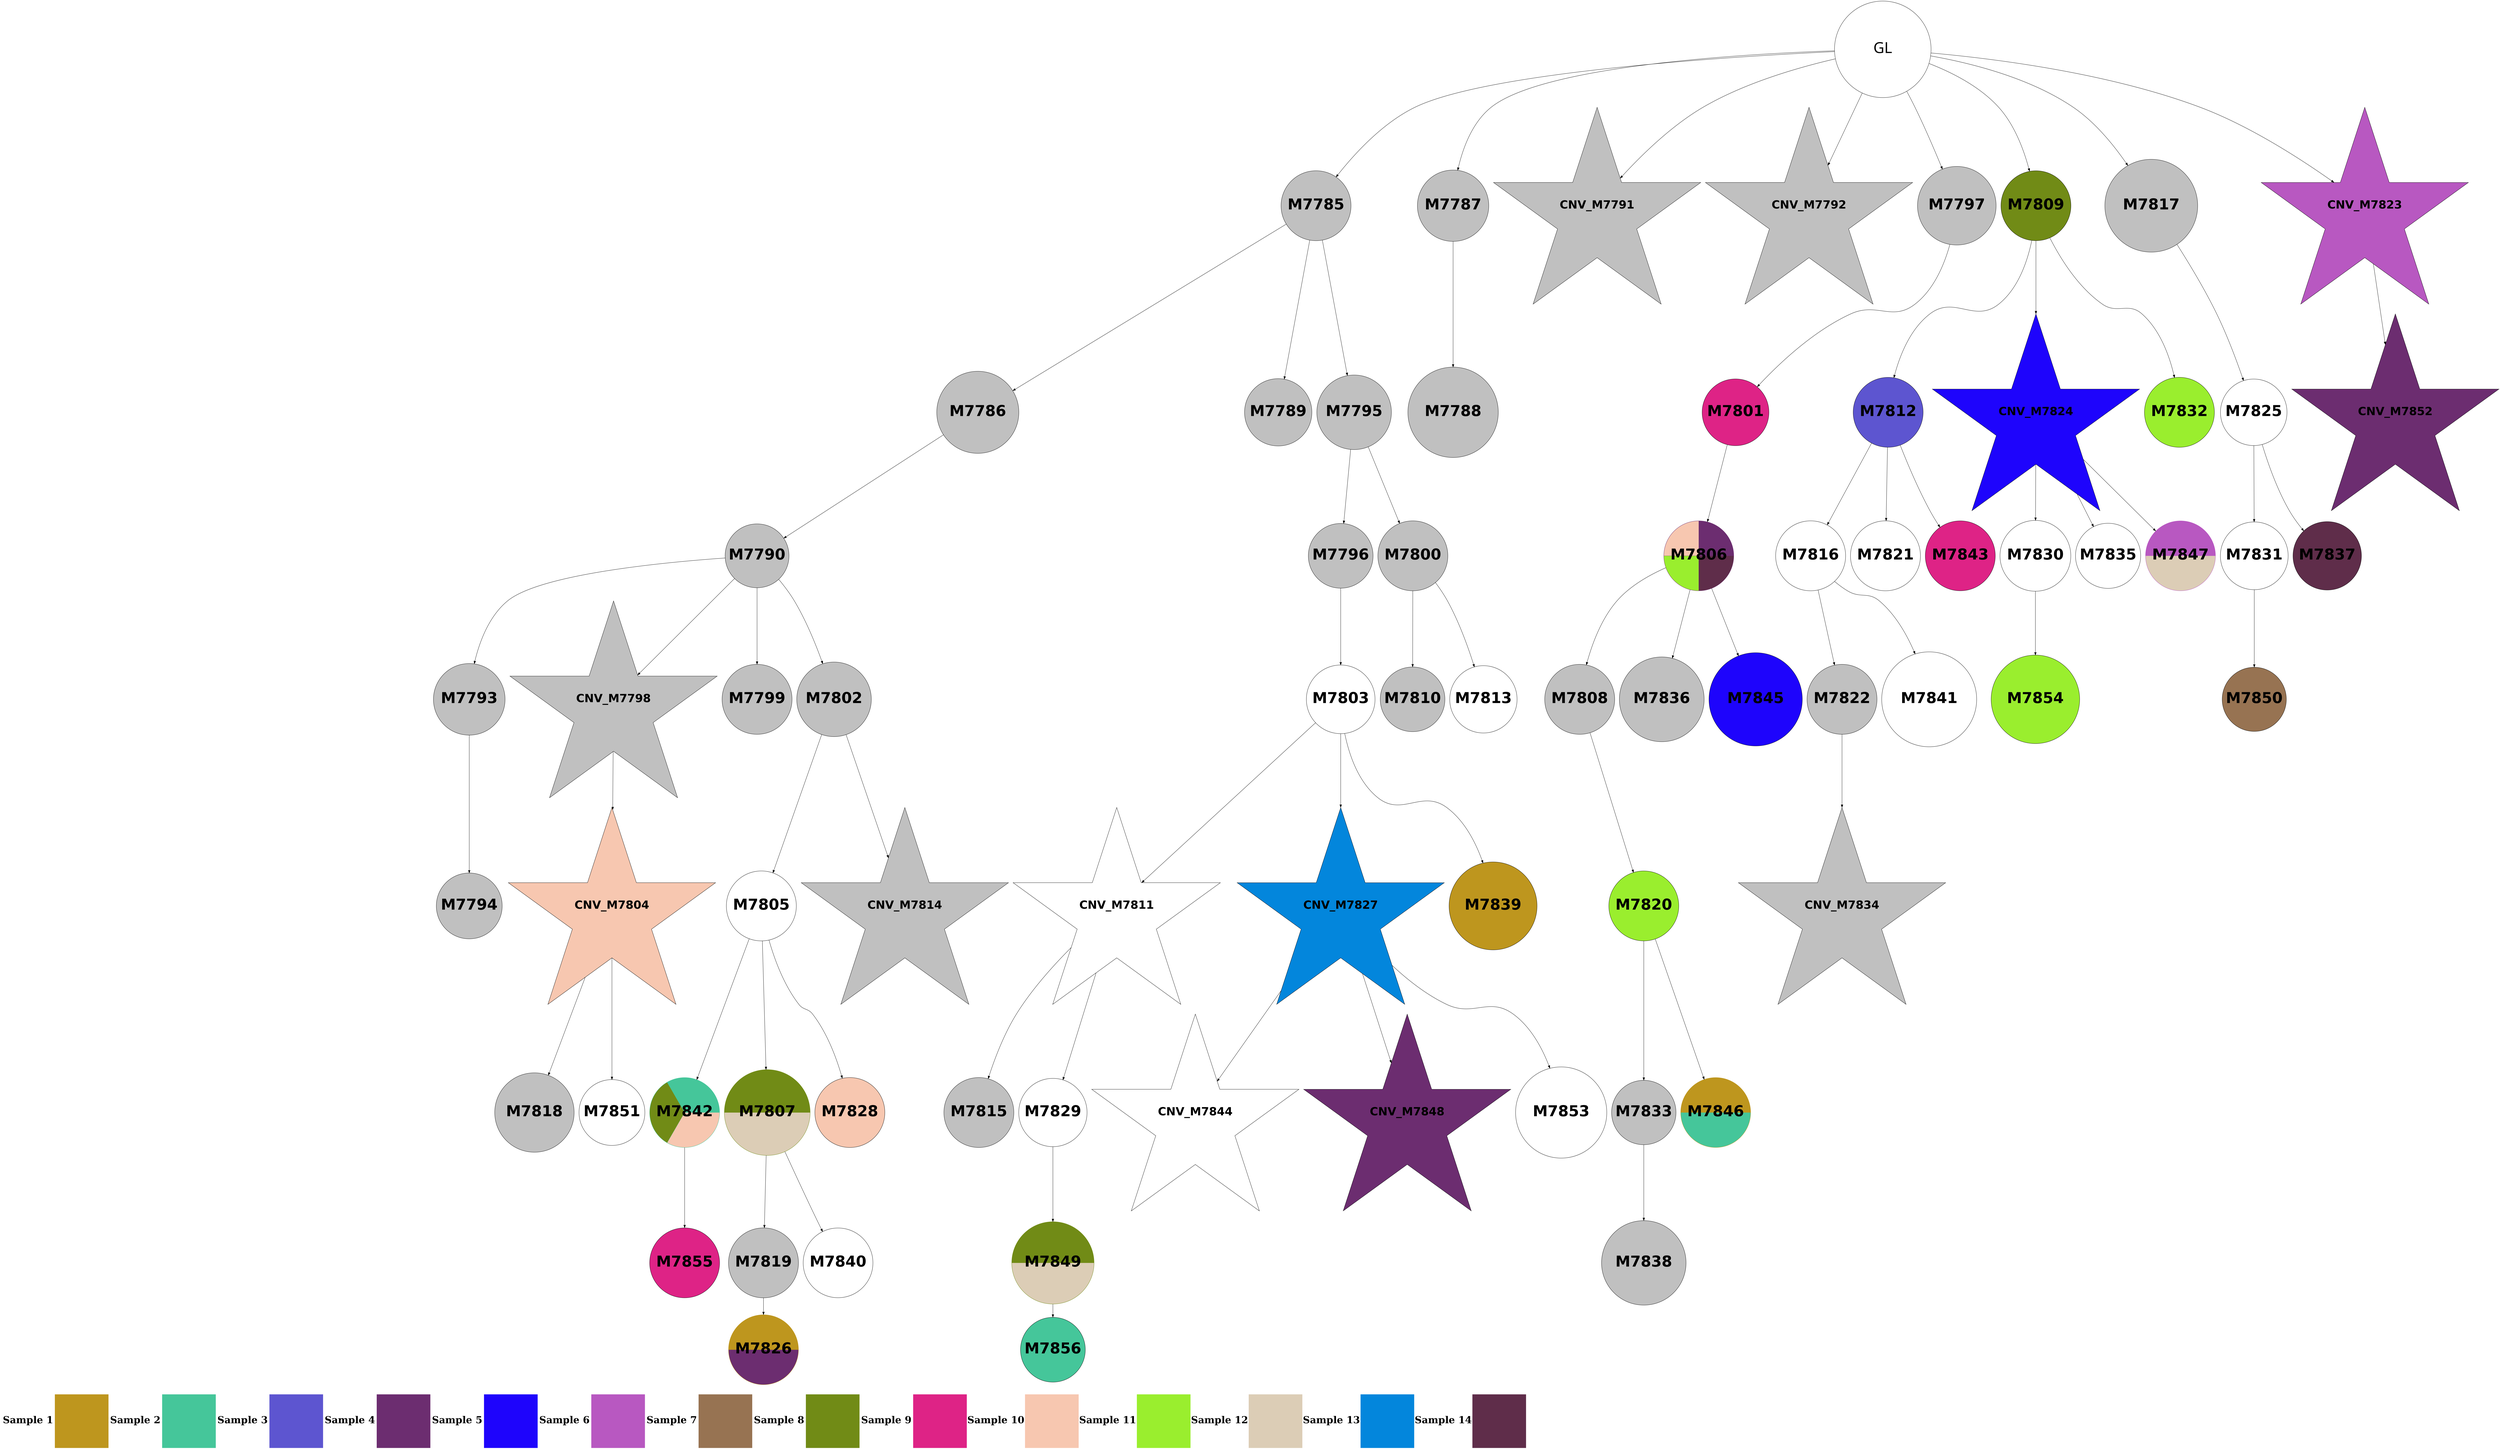 digraph G { 
rankdir=TB;
7878 -> 7891;
7820 -> 7821;
7820 -> 7823;
7820 -> 7827;
7820 -> 7828;
7820 -> 7833;
7820 -> 7845;
7820 -> 7853;
7820 -> 7859;
7821 -> 7822;
7821 -> 7825;
7821 -> 7831;
7885 -> 7892;
7822 -> 7826;
7823 -> 7824;
7826 -> 7829;
7826 -> 7834;
7826 -> 7835;
7826 -> 7838;
7829 -> 7830;
7831 -> 7832;
7831 -> 7836;
7832 -> 7839;
7833 -> 7837;
7834 -> 7840;
7836 -> 7846;
7836 -> 7849;
7837 -> 7842;
7838 -> 7841;
7838 -> 7850;
7839 -> 7847;
7839 -> 7863;
7839 -> 7875;
7840 -> 7854;
7840 -> 7887;
7841 -> 7843;
7841 -> 7864;
7841 -> 7878;
7842 -> 7844;
7842 -> 7872;
7842 -> 7881;
7843 -> 7855;
7843 -> 7876;
7844 -> 7856;
7845 -> 7848;
7845 -> 7860;
7845 -> 7868;
7847 -> 7851;
7847 -> 7865;
7848 -> 7852;
7848 -> 7857;
7848 -> 7879;
7852 -> 7858;
7852 -> 7877;
7853 -> 7861;
7855 -> 7862;
7856 -> 7869;
7856 -> 7882;
7858 -> 7870;
7859 -> 7888;
7860 -> 7866;
7860 -> 7871;
7860 -> 7883;
7861 -> 7867;
7861 -> 7873;
7863 -> 7880;
7863 -> 7884;
7863 -> 7889;
7865 -> 7885;
7866 -> 7890;
7867 -> 7886;
7869 -> 7874;
7873 [shape=circle style=filled fillcolor="#5f2d4a" fontname="helvetica-bold" fontsize=56 label="M7837" width=2.16 height=2 ];
7858 [shape=circle style=filled fillcolor=grey fontname="helvetica-bold" fontsize=56 label="M7822" width=2 height=2 ];
7836 [shape=circle style=filled fillcolor=grey fontname="helvetica-bold" fontsize=56 label="M7800" width=1 height=2 ];
7842 [shape=circle style=wedged color="#6c2d70:#f7c7b0:#9aee2e:#5f2d4a" fontname="helvetica-bold" fontsize=56 label="M7806" width=0.83 height=2 ];
7828 [shape=star style=filled fillcolor=grey fontname="helvetica-bold" fontsize=42 label="CNV_M7792"];
7849 [shape=circle style=filled fillcolor=white fontname="helvetica-bold" fontsize=56 label="M7813" width=2.35 height=2 ];
7825 [shape=circle style=filled fillcolor=grey fontname="helvetica-bold" fontsize=56 label="M7789" width=3.49 height=2 ];
7890 [shape=circle style=filled fillcolor="#9aee2e" fontname="helvetica-bold" fontsize=56 label="M7854" width=4.58 height=2 ];
7887 [shape=circle style=filled fillcolor=white fontname="helvetica-bold" fontsize=56 label="M7851" width=2.64 height=2 ];
7852 [shape=circle style=filled fillcolor=white fontname="helvetica-bold" fontsize=56 label="M7816" width=0.54 height=2 ];
7863 [shape=star style=filled fillcolor="#0386dc" fontname="helvetica-bold" fontsize=42 label="CNV_M7827"];
7822 [shape=circle style=filled fillcolor=grey fontname="helvetica-bold" fontsize=56 label="M7786" width=4.25 height=2 ];
7865 [shape=circle style=filled fillcolor=white fontname="helvetica-bold" fontsize=56 label="M7829" width=2.2 height=2 ];
7844 [shape=circle style=filled fillcolor=grey fontname="helvetica-bold" fontsize=56 label="M7808" width=0.58 height=2 ];
7870 [shape=star style=filled fillcolor=grey fontname="helvetica-bold" fontsize=42 label="CNV_M7834"];
7862 [shape=circle style=wedged color="#be961e:#6c2d70" fontname="helvetica-bold" fontsize=56 label="M7826" width=1.18 height=2 ];
7888 [shape=star style=filled fillcolor="#6c2d70" fontname="helvetica-bold" fontsize=42 label="CNV_M7852"];
7874 [shape=circle style=filled fillcolor=grey fontname="helvetica-bold" fontsize=56 label="M7838" width=4.37 height=2 ];
7848 [shape=circle style=filled fillcolor="#5d55d0" fontname="helvetica-bold" fontsize=56 label="M7812" width=0.83 height=2 ];
7839 [shape=circle style=filled fillcolor=white fontname="helvetica-bold" fontsize=56 label="M7803" width=2.14 height=2 ];
7892 [shape=circle style=filled fillcolor="#45c69a" fontname="helvetica-bold" fontsize=56 label="M7856" width=2.92 height=2 ];
7878 [shape=circle style=wedged color="#45c69a:#718b16:#f7c7b0" fontname="helvetica-bold" fontsize=56 label="M7842" width=0.56 height=2 ];
7868 [shape=circle style=filled fillcolor="#9aee2e" fontname="helvetica-bold" fontsize=56 label="M7832" width=0.45 height=2 ];
7829 [shape=circle style=filled fillcolor=grey fontname="helvetica-bold" fontsize=56 label="M7793" width=3.71 height=2 ];
7877 [shape=circle style=filled fillcolor=white fontname="helvetica-bold" fontsize=56 label="M7841" width=4.91 height=2 ];
7827 [shape=star style=filled fillcolor=grey fontname="helvetica-bold" fontsize=42 label="CNV_M7791"];
7885 [shape=circle style=wedged color="#718b16:#dccdb6" fontname="helvetica-bold" fontsize=56 label="M7849" width=4.27 height=2 ];
7869 [shape=circle style=filled fillcolor=grey fontname="helvetica-bold" fontsize=56 label="M7833" width=3.11 height=2 ];
7833 [shape=circle style=filled fillcolor=grey fontname="helvetica-bold" fontsize=56 label="M7797" width=4.07 height=2 ];
7867 [shape=circle style=filled fillcolor=white fontname="helvetica-bold" fontsize=56 label="M7831" width=2.25 height=2 ];
7832 [shape=circle style=filled fillcolor=grey fontname="helvetica-bold" fontsize=56 label="M7796" width=2.98 height=2 ];
7821 [shape=circle style=filled fillcolor=grey fontname="helvetica-bold" fontsize=56 label="M7785" width=1 height=2 ];
7861 [shape=circle style=filled fillcolor=white fontname="helvetica-bold" fontsize=56 label="M7825" width=2.44 height=2 ];
7872 [shape=circle style=filled fillcolor=grey fontname="helvetica-bold" fontsize=56 label="M7836" width=4.39 height=2 ];
7884 [shape=star style=filled fillcolor="#6c2d70" fontname="helvetica-bold" fontsize=42 label="CNV_M7848"];
7837 [shape=circle style=filled fillcolor="#de2386" fontname="helvetica-bold" fontsize=56 label="M7801" width=3.46 height=2 ];
7830 [shape=circle style=filled fillcolor=grey fontname="helvetica-bold" fontsize=56 label="M7794" width=2.64 height=2 ];
7850 [shape=star style=filled fillcolor=grey fontname="helvetica-bold" fontsize=42 label="CNV_M7814"];
7886 [shape=circle style=filled fillcolor="#977352" fontname="helvetica-bold" fontsize=56 label="M7850" width=3.16 height=2 ];
7843 [shape=circle style=wedged color="#718b16:#dccdb6" fontname="helvetica-bold" fontsize=56 label="M7807" width=4.44 height=2 ];
7853 [shape=circle style=filled fillcolor=grey fontname="helvetica-bold" fontsize=56 label="M7817" width=4.81 height=2 ];
7840 [shape=star style=filled fillcolor="#f7c7b0" fontname="helvetica-bold" fontsize=42 label="CNV_M7804"];
7855 [shape=circle style=filled fillcolor=grey fontname="helvetica-bold" fontsize=56 label="M7819" width=0 height=2 ];
7854 [shape=circle style=filled fillcolor=grey fontname="helvetica-bold" fontsize=56 label="M7818" width=4.11 height=2 ];
7847 [shape=star style=filled fillcolor=white fontname="helvetica-bold" fontsize=42 label="CNV_M7811"];
7889 [shape=circle style=filled fillcolor=white fontname="helvetica-bold" fontsize=56 label="M7853" width=4.72 height=2 ];
7860 [shape=star style=filled fillcolor="#1e04fc" fontname="helvetica-bold" fontsize=42 label="CNV_M7824"];
7880 [shape=star style=filled fillcolor=white fontname="helvetica-bold" fontsize=42 label="CNV_M7844"];
7864 [shape=circle style=filled fillcolor="#f7c7b0" fontname="helvetica-bold" fontsize=56 label="M7828" width=0.91 height=2 ];
7875 [shape=circle style=filled fillcolor="#be961e" fontname="helvetica-bold" fontsize=56 label="M7839" width=4.55 height=2 ];
7834 [shape=star style=filled fillcolor=grey fontname="helvetica-bold" fontsize=42 label="CNV_M7798"];
7820 [label="GL" fontname="arial-bold" fontsize=56 width=5 height=5];
7876 [shape=circle style=filled fillcolor=white fontname="helvetica-bold" fontsize=56 label="M7840" width=3.61 height=2 ];
7838 [shape=circle style=filled fillcolor=grey fontname="helvetica-bold" fontsize=56 label="M7802" width=3.86 height=2 ];
7831 [shape=circle style=filled fillcolor=grey fontname="helvetica-bold" fontsize=56 label="M7795" width=3.86 height=2 ];
7851 [shape=circle style=filled fillcolor=grey fontname="helvetica-bold" fontsize=56 label="M7815" width=1.97 height=2 ];
7826 [shape=circle style=filled fillcolor=grey fontname="helvetica-bold" fontsize=56 label="M7790" width=3.3 height=2 ];
7879 [shape=circle style=filled fillcolor="#de2386" fontname="helvetica-bold" fontsize=56 label="M7843" width=0.22 height=2 ];
7845 [shape=circle style=filled fillcolor="#718b16" fontname="helvetica-bold" fontsize=56 label="M7809" width=0.55 height=2 ];
7882 [shape=circle style=wedged color="#be961e:#45c69a" fontname="helvetica-bold" fontsize=56 label="M7846" width=1.19 height=2 ];
7846 [shape=circle style=filled fillcolor=grey fontname="helvetica-bold" fontsize=56 label="M7810" width=3.35 height=2 ];
7859 [shape=star style=filled fillcolor="#b858c1" fontname="helvetica-bold" fontsize=42 label="CNV_M7823"];
7881 [shape=circle style=filled fillcolor="#1e04fc" fontname="helvetica-bold" fontsize=56 label="M7845" width=4.83 height=2 ];
7866 [shape=circle style=filled fillcolor=white fontname="helvetica-bold" fontsize=56 label="M7830" width=3.66 height=2 ];
7841 [shape=circle style=filled fillcolor=white fontname="helvetica-bold" fontsize=56 label="M7805" width=0.22 height=2 ];
7824 [shape=circle style=filled fillcolor=grey fontname="helvetica-bold" fontsize=56 label="M7788" width=4.68 height=2 ];
7835 [shape=circle style=filled fillcolor=grey fontname="helvetica-bold" fontsize=56 label="M7799" width=0.67 height=2 ];
7823 [shape=circle style=filled fillcolor=grey fontname="helvetica-bold" fontsize=56 label="M7787" width=3.69 height=2 ];
7856 [shape=circle style=filled fillcolor="#9aee2e" fontname="helvetica-bold" fontsize=56 label="M7820" width=0.34 height=2 ];
7883 [shape=circle style=wedged color="#b858c1:#dccdb6" fontname="helvetica-bold" fontsize=56 label="M7847" width=0.01 height=2 ];
7857 [shape=circle style=filled fillcolor=white fontname="helvetica-bold" fontsize=56 label="M7821" width=1.75 height=2 ];
7871 [shape=circle style=filled fillcolor=white fontname="helvetica-bold" fontsize=56 label="M7835" width=2.86 height=2 ];
7891 [shape=circle style=filled fillcolor="#de2386" fontname="helvetica-bold" fontsize=56 label="M7855" width=0.95 height=2 ];
{rank=sink;
Legend[shape=none, margin=0, label=<<TABLE border="0" cellborder="0" cellspacing="0"> 
<TR><TD width="200" height="200" colspan="1"><FONT POINT-SIZE="36.0"><B>Sample 1</B></FONT></TD><TD width="200" height="200" colspan="1" BGCOLOR="#be961e"></TD>
<TD width="200" height="200" colspan="1"><FONT POINT-SIZE="36.0"><B>Sample 2</B></FONT></TD><TD width="200" height="200" colspan="1" BGCOLOR="#45c69a"></TD>
<TD width="200" height="200" colspan="1"><FONT POINT-SIZE="36.0"><B>Sample 3</B></FONT></TD><TD width="200" height="200" colspan="1" BGCOLOR="#5d55d0"></TD>
<TD width="200" height="200" colspan="1"><FONT POINT-SIZE="36.0"><B>Sample 4</B></FONT></TD><TD width="200" height="200" colspan="1" BGCOLOR="#6c2d70"></TD>
<TD width="200" height="200" colspan="1"><FONT POINT-SIZE="36.0"><B>Sample 5</B></FONT></TD><TD width="200" height="200" colspan="1" BGCOLOR="#1e04fc"></TD>
<TD width="200" height="200" colspan="1"><FONT POINT-SIZE="36.0"><B>Sample 6</B></FONT></TD><TD width="200" height="200" colspan="1" BGCOLOR="#b858c1"></TD>
<TD width="200" height="200" colspan="1"><FONT POINT-SIZE="36.0"><B>Sample 7</B></FONT></TD><TD width="200" height="200" colspan="1" BGCOLOR="#977352"></TD>
<TD width="200" height="200" colspan="1"><FONT POINT-SIZE="36.0"><B>Sample 8</B></FONT></TD><TD width="200" height="200" colspan="1" BGCOLOR="#718b16"></TD>
<TD width="200" height="200" colspan="1"><FONT POINT-SIZE="36.0"><B>Sample 9</B></FONT></TD><TD width="200" height="200" colspan="1" BGCOLOR="#de2386"></TD>
<TD width="200" height="200" colspan="1"><FONT POINT-SIZE="36.0"><B>Sample 10</B></FONT></TD><TD width="200" height="200" colspan="1" BGCOLOR="#f7c7b0"></TD>
<TD width="200" height="200" colspan="1"><FONT POINT-SIZE="36.0"><B>Sample 11</B></FONT></TD><TD width="200" height="200" colspan="1" BGCOLOR="#9aee2e"></TD>
<TD width="200" height="200" colspan="1"><FONT POINT-SIZE="36.0"><B>Sample 12</B></FONT></TD><TD width="200" height="200" colspan="1" BGCOLOR="#dccdb6"></TD>
<TD width="200" height="200" colspan="1"><FONT POINT-SIZE="36.0"><B>Sample 13</B></FONT></TD><TD width="200" height="200" colspan="1" BGCOLOR="#0386dc"></TD>
<TD width="200" height="200" colspan="1"><FONT POINT-SIZE="36.0"><B>Sample 14</B></FONT></TD><TD width="200" height="200" colspan="1" BGCOLOR="#5f2d4a"></TD>
</TR></TABLE>>];
} 
}